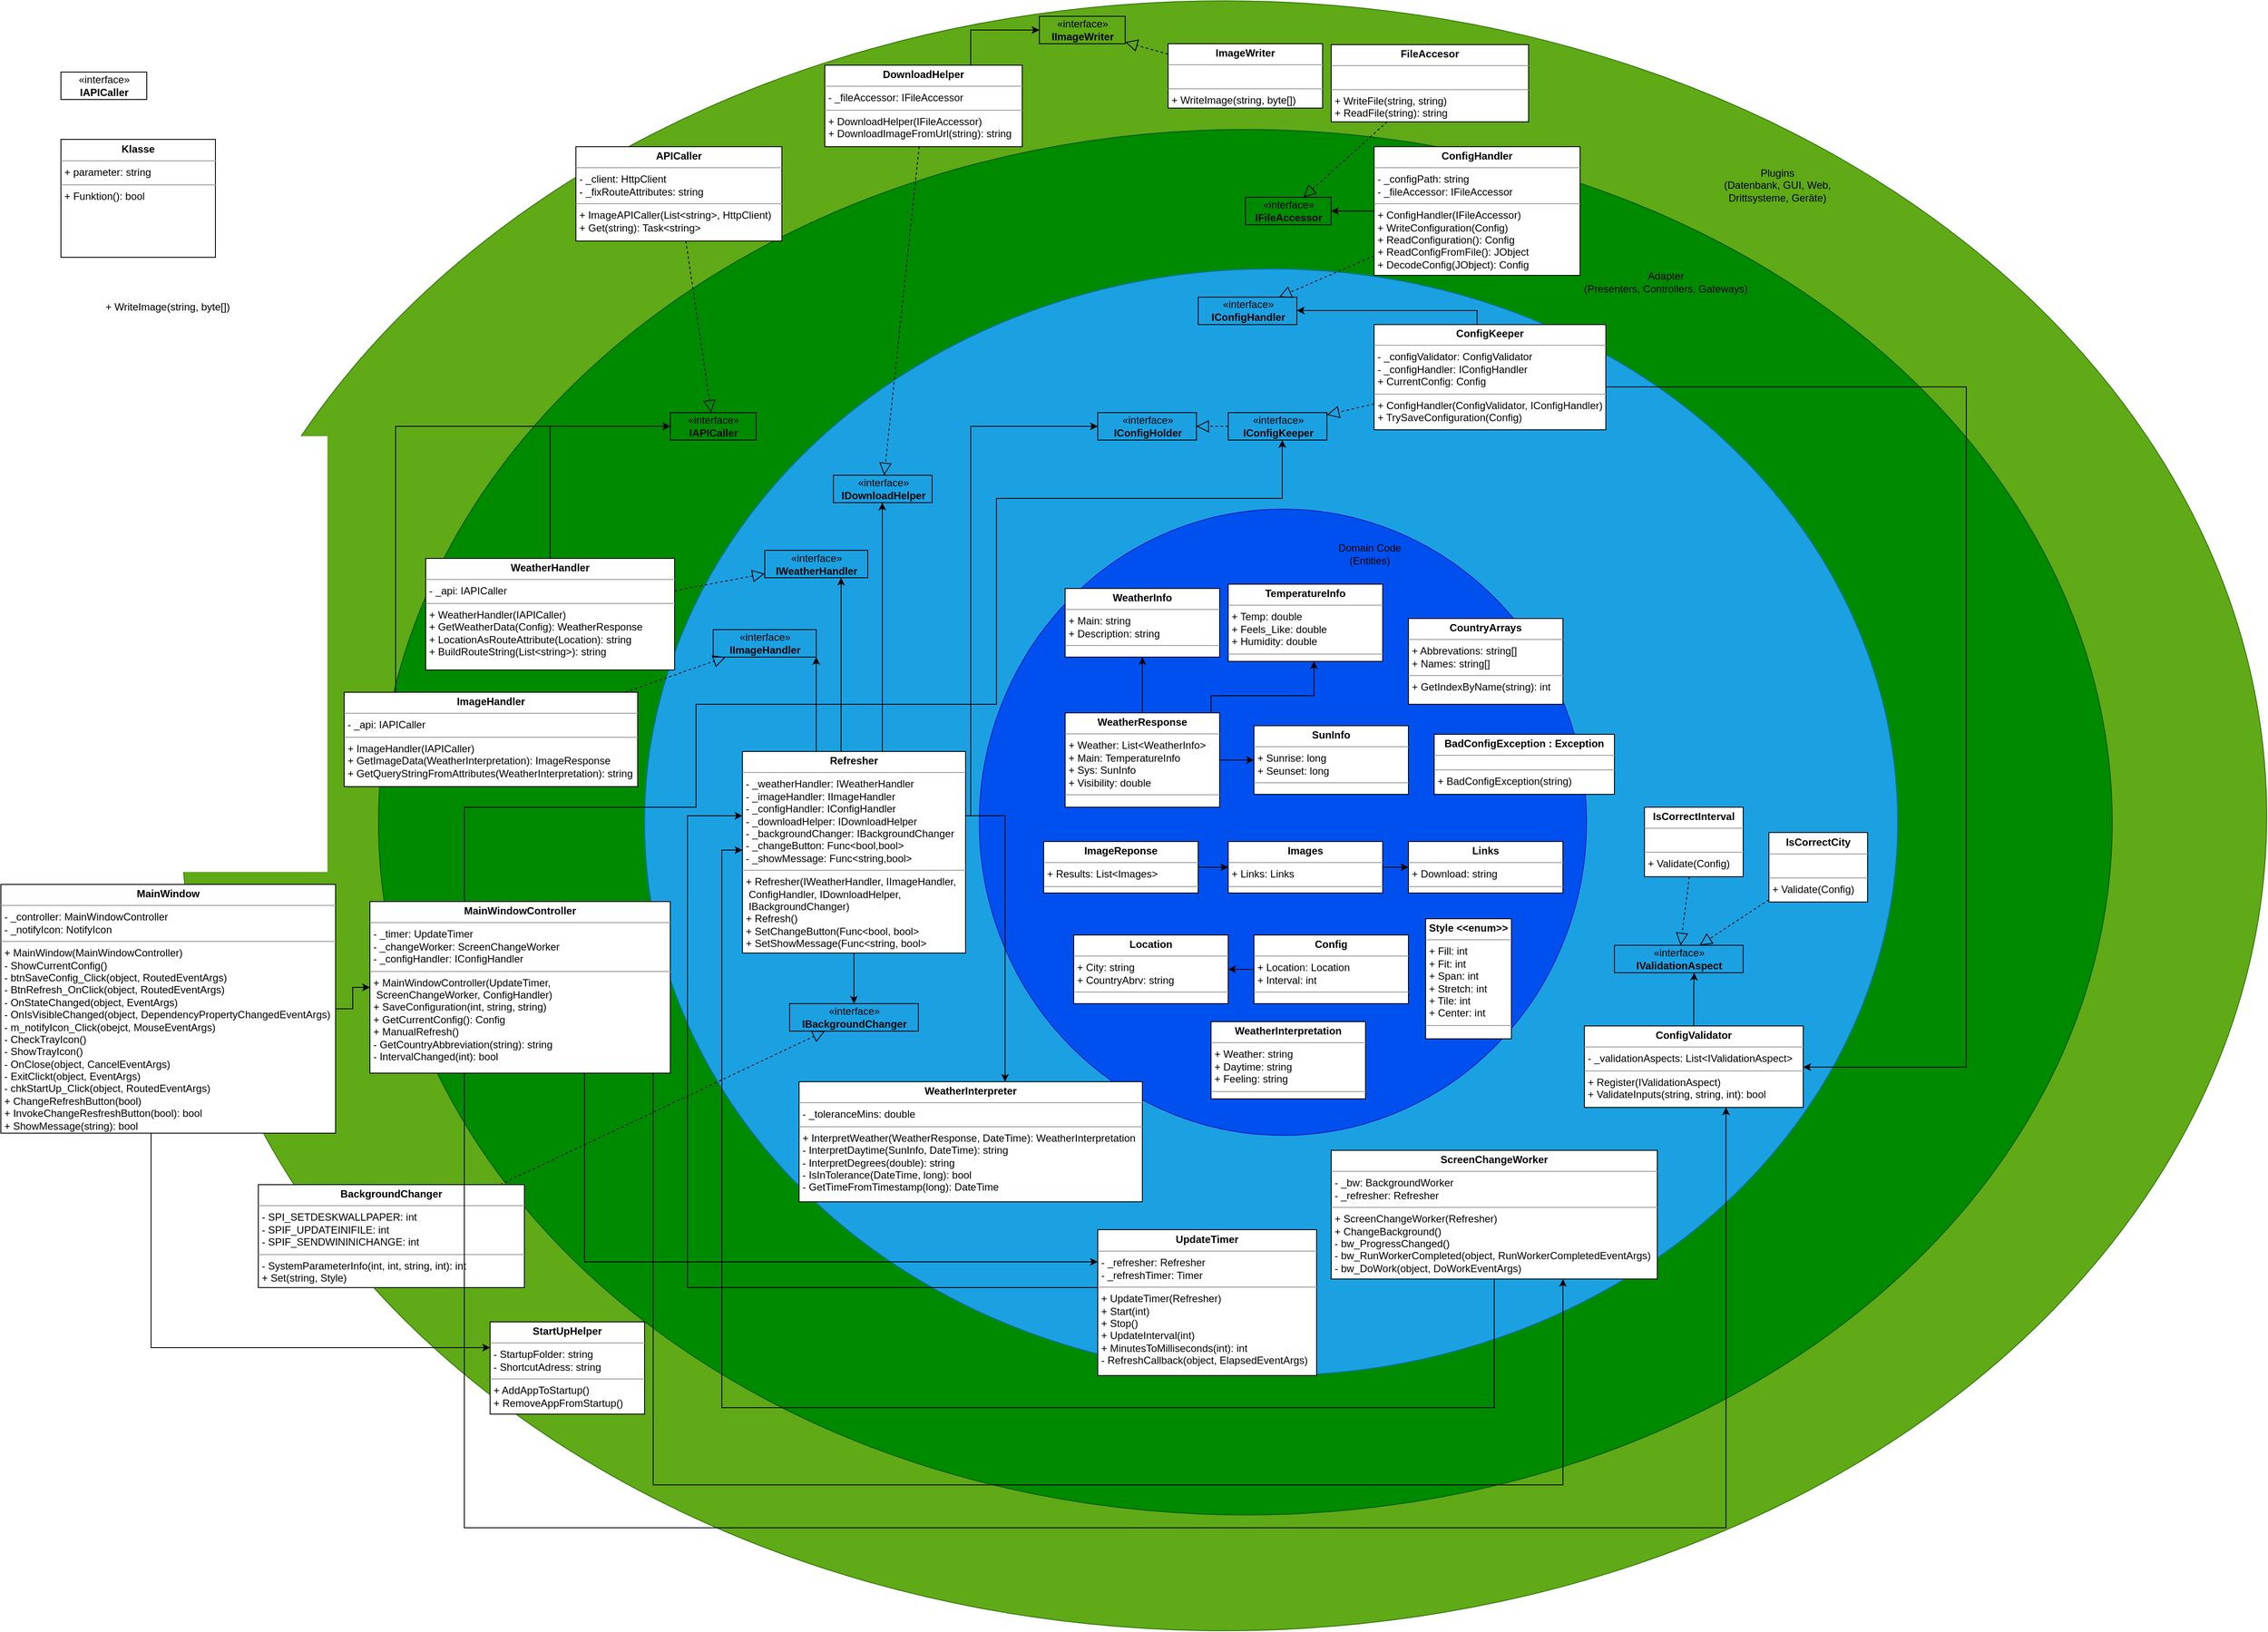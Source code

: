 <mxfile version="14.6.13" type="device"><diagram id="13Ci8cnXTDBYmVddRclu" name="Seite-1"><mxGraphModel dx="1422" dy="822" grid="1" gridSize="10" guides="1" tooltips="1" connect="1" arrows="1" fold="1" page="1" pageScale="1" pageWidth="827" pageHeight="1169" math="0" shadow="0"><root><mxCell id="0"/><mxCell id="1" parent="0"/><mxCell id="1ZH-UxGlyihbAkUnr0aM-4" value="" style="ellipse;whiteSpace=wrap;html=1;fillColor=#60a917;strokeColor=#2D7600;fontColor=#ffffff;" parent="1" vertex="1"><mxGeometry x="1000" width="2430" height="1900" as="geometry"/></mxCell><mxCell id="1ZH-UxGlyihbAkUnr0aM-3" value="" style="ellipse;whiteSpace=wrap;html=1;fillColor=#008a00;strokeColor=#005700;fontColor=#ffffff;" parent="1" vertex="1"><mxGeometry x="1230" y="150" width="2020" height="1615" as="geometry"/></mxCell><mxCell id="1ZH-UxGlyihbAkUnr0aM-2" value="" style="ellipse;whiteSpace=wrap;html=1;fillColor=#1ba1e2;strokeColor=#006EAF;fontColor=#ffffff;" parent="1" vertex="1"><mxGeometry x="1540" y="312.5" width="1460" height="1290" as="geometry"/></mxCell><mxCell id="1ZH-UxGlyihbAkUnr0aM-1" value="" style="ellipse;whiteSpace=wrap;html=1;fillColor=#0050ef;strokeColor=#001DBC;fontColor=#ffffff;" parent="1" vertex="1"><mxGeometry x="1930" y="592.5" width="707.5" height="730" as="geometry"/></mxCell><mxCell id="1ZH-UxGlyihbAkUnr0aM-5" value="Plugins&lt;br&gt;(Datenbank, GUI, Web, &lt;br&gt;Drittsysteme, Geräte)" style="text;html=1;strokeColor=none;fillColor=none;align=center;verticalAlign=middle;whiteSpace=wrap;rounded=0;" parent="1" vertex="1"><mxGeometry x="2740" y="190" width="240" height="50" as="geometry"/></mxCell><mxCell id="1ZH-UxGlyihbAkUnr0aM-7" value="Adapter&lt;br&gt;(Presenters, Controllers, Gateways)" style="text;html=1;strokeColor=none;fillColor=none;align=center;verticalAlign=middle;whiteSpace=wrap;rounded=0;" parent="1" vertex="1"><mxGeometry x="2620" y="312.5" width="220" height="30" as="geometry"/></mxCell><mxCell id="1ZH-UxGlyihbAkUnr0aM-8" value="Application Code&lt;br&gt;(Use Cases)" style="text;html=1;strokeColor=none;fillColor=none;align=center;verticalAlign=middle;whiteSpace=wrap;rounded=0;" parent="1" vertex="1"><mxGeometry x="2500" y="420" width="100" height="30" as="geometry"/></mxCell><mxCell id="1ZH-UxGlyihbAkUnr0aM-9" value="Domain Code&lt;br&gt;(Entities)" style="text;html=1;strokeColor=none;fillColor=none;align=center;verticalAlign=middle;whiteSpace=wrap;rounded=0;" parent="1" vertex="1"><mxGeometry x="2340" y="630" width="90" height="30" as="geometry"/></mxCell><mxCell id="KvMDJhdlzHEtG9-ZdoHx-5" value="«interface»&lt;br&gt;&lt;b&gt;IAPICaller&lt;/b&gt;" style="html=1;labelBackgroundColor=none;fillColor=none;" parent="1" vertex="1"><mxGeometry x="860" y="83" width="100" height="32" as="geometry"/></mxCell><mxCell id="_JSpfcl6WjTsQoN9J05f-1" value="&lt;p style=&quot;margin: 0px ; margin-top: 4px ; text-align: center&quot;&gt;&lt;b&gt;Klasse&lt;/b&gt;&lt;/p&gt;&lt;hr size=&quot;1&quot;&gt;&lt;p style=&quot;margin: 0px ; margin-left: 4px&quot;&gt;+ parameter: string&lt;/p&gt;&lt;hr size=&quot;1&quot;&gt;&lt;p style=&quot;margin: 0px ; margin-left: 4px&quot;&gt;+ Funktion(): bool&lt;/p&gt;" style="verticalAlign=top;align=left;overflow=fill;fontSize=12;fontFamily=Helvetica;html=1;labelBackgroundColor=none;collapsible=0;" parent="1" vertex="1"><mxGeometry x="860" y="161.5" width="180" height="137.5" as="geometry"><mxRectangle x="610" y="215" width="130" height="80" as="alternateBounds"/></mxGeometry></mxCell><mxCell id="TpVtdpSpKy2b_vQORwwP-1" value="&lt;p style=&quot;margin: 0px ; margin-top: 4px ; text-align: center&quot;&gt;&lt;b&gt;CountryArrays&lt;/b&gt;&lt;/p&gt;&lt;hr size=&quot;1&quot;&gt;&lt;p style=&quot;margin: 0px ; margin-left: 4px&quot;&gt;+ Abbrevations: string[]&lt;/p&gt;&lt;p style=&quot;margin: 0px ; margin-left: 4px&quot;&gt;+ Names: string[]&lt;/p&gt;&lt;hr size=&quot;1&quot;&gt;&lt;p style=&quot;margin: 0px ; margin-left: 4px&quot;&gt;+ GetIndexByName(string): int&lt;/p&gt;" style="verticalAlign=top;align=left;overflow=fill;fontSize=12;fontFamily=Helvetica;html=1;labelBackgroundColor=none;collapsible=0;" parent="1" vertex="1"><mxGeometry x="2430" y="720" width="180" height="100" as="geometry"><mxRectangle x="610" y="215" width="130" height="80" as="alternateBounds"/></mxGeometry></mxCell><mxCell id="TpVtdpSpKy2b_vQORwwP-2" value="&lt;p style=&quot;margin: 0px ; margin-top: 4px ; text-align: center&quot;&gt;&lt;b&gt;Location&lt;/b&gt;&lt;/p&gt;&lt;hr size=&quot;1&quot;&gt;&lt;p style=&quot;margin: 0px ; margin-left: 4px&quot;&gt;+ City: string&lt;/p&gt;&lt;p style=&quot;margin: 0px ; margin-left: 4px&quot;&gt;+ CountryAbrv: string&lt;/p&gt;&lt;hr size=&quot;1&quot;&gt;&lt;p style=&quot;margin: 0px ; margin-left: 4px&quot;&gt;&lt;br&gt;&lt;/p&gt;" style="verticalAlign=top;align=left;overflow=fill;fontSize=12;fontFamily=Helvetica;html=1;labelBackgroundColor=none;collapsible=0;" parent="1" vertex="1"><mxGeometry x="2040" y="1089" width="180" height="80" as="geometry"><mxRectangle x="610" y="215" width="130" height="80" as="alternateBounds"/></mxGeometry></mxCell><mxCell id="TpVtdpSpKy2b_vQORwwP-3" value="&lt;p style=&quot;margin: 0px ; margin-top: 4px ; text-align: center&quot;&gt;&lt;b&gt;WeatherInterpretation&lt;/b&gt;&lt;/p&gt;&lt;hr size=&quot;1&quot;&gt;&lt;p style=&quot;margin: 0px ; margin-left: 4px&quot;&gt;+ Weather: string&lt;/p&gt;&lt;p style=&quot;margin: 0px ; margin-left: 4px&quot;&gt;+ Daytime: string&lt;/p&gt;&lt;p style=&quot;margin: 0px ; margin-left: 4px&quot;&gt;+ Feeling: string&lt;/p&gt;&lt;hr size=&quot;1&quot;&gt;&lt;p style=&quot;margin: 0px ; margin-left: 4px&quot;&gt;&lt;br&gt;&lt;/p&gt;" style="verticalAlign=top;align=left;overflow=fill;fontSize=12;fontFamily=Helvetica;html=1;labelBackgroundColor=none;collapsible=0;" parent="1" vertex="1"><mxGeometry x="2200" y="1190" width="180" height="90" as="geometry"><mxRectangle x="610" y="215" width="130" height="80" as="alternateBounds"/></mxGeometry></mxCell><mxCell id="TpVtdpSpKy2b_vQORwwP-5" style="edgeStyle=orthogonalEdgeStyle;rounded=0;orthogonalLoop=1;jettySize=auto;html=1;" parent="1" source="TpVtdpSpKy2b_vQORwwP-4" target="TpVtdpSpKy2b_vQORwwP-2" edge="1"><mxGeometry relative="1" as="geometry"/></mxCell><mxCell id="TpVtdpSpKy2b_vQORwwP-4" value="&lt;p style=&quot;margin: 0px ; margin-top: 4px ; text-align: center&quot;&gt;&lt;b&gt;Config&lt;/b&gt;&lt;/p&gt;&lt;hr size=&quot;1&quot;&gt;&lt;p style=&quot;margin: 0px ; margin-left: 4px&quot;&gt;+ Location: Location&lt;/p&gt;&lt;p style=&quot;margin: 0px ; margin-left: 4px&quot;&gt;+ Interval: int&lt;/p&gt;&lt;hr size=&quot;1&quot;&gt;&lt;p style=&quot;margin: 0px ; margin-left: 4px&quot;&gt;&lt;br&gt;&lt;/p&gt;" style="verticalAlign=top;align=left;overflow=fill;fontSize=12;fontFamily=Helvetica;html=1;labelBackgroundColor=none;collapsible=0;" parent="1" vertex="1"><mxGeometry x="2250" y="1089" width="180" height="80" as="geometry"><mxRectangle x="610" y="215" width="130" height="80" as="alternateBounds"/></mxGeometry></mxCell><mxCell id="TpVtdpSpKy2b_vQORwwP-8" style="edgeStyle=orthogonalEdgeStyle;rounded=0;orthogonalLoop=1;jettySize=auto;html=1;" parent="1" source="TpVtdpSpKy2b_vQORwwP-6" target="TpVtdpSpKy2b_vQORwwP-7" edge="1"><mxGeometry relative="1" as="geometry"/></mxCell><mxCell id="TpVtdpSpKy2b_vQORwwP-11" style="edgeStyle=orthogonalEdgeStyle;rounded=0;orthogonalLoop=1;jettySize=auto;html=1;exitX=1;exitY=0.5;exitDx=0;exitDy=0;" parent="1" source="TpVtdpSpKy2b_vQORwwP-6" target="TpVtdpSpKy2b_vQORwwP-9" edge="1"><mxGeometry relative="1" as="geometry"><Array as="points"><mxPoint x="2200" y="810"/><mxPoint x="2320" y="810"/></Array></mxGeometry></mxCell><mxCell id="TpVtdpSpKy2b_vQORwwP-13" style="edgeStyle=orthogonalEdgeStyle;rounded=0;orthogonalLoop=1;jettySize=auto;html=1;" parent="1" source="TpVtdpSpKy2b_vQORwwP-6" target="TpVtdpSpKy2b_vQORwwP-12" edge="1"><mxGeometry relative="1" as="geometry"/></mxCell><mxCell id="TpVtdpSpKy2b_vQORwwP-6" value="&lt;p style=&quot;margin: 0px ; margin-top: 4px ; text-align: center&quot;&gt;&lt;b&gt;WeatherResponse&lt;/b&gt;&lt;/p&gt;&lt;hr size=&quot;1&quot;&gt;&lt;p style=&quot;margin: 0px ; margin-left: 4px&quot;&gt;+ Weather: List&amp;lt;WeatherInfo&amp;gt;&lt;/p&gt;&lt;p style=&quot;margin: 0px ; margin-left: 4px&quot;&gt;+ Main: TemperatureInfo&lt;/p&gt;&lt;p style=&quot;margin: 0px ; margin-left: 4px&quot;&gt;+ Sys: SunInfo&lt;/p&gt;&lt;p style=&quot;margin: 0px ; margin-left: 4px&quot;&gt;+ Visibility: double&lt;/p&gt;&lt;hr size=&quot;1&quot;&gt;&lt;p style=&quot;margin: 0px ; margin-left: 4px&quot;&gt;&lt;br&gt;&lt;/p&gt;" style="verticalAlign=top;align=left;overflow=fill;fontSize=12;fontFamily=Helvetica;html=1;labelBackgroundColor=none;collapsible=0;" parent="1" vertex="1"><mxGeometry x="2030" y="830" width="180" height="110" as="geometry"><mxRectangle x="610" y="215" width="130" height="80" as="alternateBounds"/></mxGeometry></mxCell><mxCell id="TpVtdpSpKy2b_vQORwwP-7" value="&lt;p style=&quot;margin: 0px ; margin-top: 4px ; text-align: center&quot;&gt;&lt;b&gt;WeatherInfo&lt;/b&gt;&lt;/p&gt;&lt;hr size=&quot;1&quot;&gt;&lt;p style=&quot;margin: 0px ; margin-left: 4px&quot;&gt;&lt;span&gt;+ Main: string&lt;/span&gt;&lt;br&gt;&lt;/p&gt;&lt;p style=&quot;margin: 0px ; margin-left: 4px&quot;&gt;&lt;span&gt;+ Description: string&lt;/span&gt;&lt;/p&gt;&lt;hr size=&quot;1&quot;&gt;&lt;p style=&quot;margin: 0px ; margin-left: 4px&quot;&gt;&lt;br&gt;&lt;/p&gt;" style="verticalAlign=top;align=left;overflow=fill;fontSize=12;fontFamily=Helvetica;html=1;labelBackgroundColor=none;collapsible=0;" parent="1" vertex="1"><mxGeometry x="2030" y="685" width="180" height="80" as="geometry"><mxRectangle x="610" y="215" width="130" height="80" as="alternateBounds"/></mxGeometry></mxCell><mxCell id="TpVtdpSpKy2b_vQORwwP-9" value="&lt;p style=&quot;margin: 0px ; margin-top: 4px ; text-align: center&quot;&gt;&lt;b&gt;TemperatureInfo&lt;/b&gt;&lt;/p&gt;&lt;hr size=&quot;1&quot;&gt;&lt;p style=&quot;margin: 0px ; margin-left: 4px&quot;&gt;&lt;span&gt;+ Temp: double&lt;/span&gt;&lt;br&gt;&lt;/p&gt;&lt;p style=&quot;margin: 0px ; margin-left: 4px&quot;&gt;&lt;span&gt;+ Feels_Like: double&lt;/span&gt;&lt;/p&gt;&lt;p style=&quot;margin: 0px ; margin-left: 4px&quot;&gt;&lt;span&gt;+ Humidity: double&lt;/span&gt;&lt;/p&gt;&lt;hr size=&quot;1&quot;&gt;&lt;p style=&quot;margin: 0px ; margin-left: 4px&quot;&gt;&lt;br&gt;&lt;/p&gt;" style="verticalAlign=top;align=left;overflow=fill;fontSize=12;fontFamily=Helvetica;html=1;labelBackgroundColor=none;collapsible=0;" parent="1" vertex="1"><mxGeometry x="2220" y="680" width="180" height="90" as="geometry"><mxRectangle x="610" y="215" width="130" height="80" as="alternateBounds"/></mxGeometry></mxCell><mxCell id="TpVtdpSpKy2b_vQORwwP-12" value="&lt;p style=&quot;margin: 0px ; margin-top: 4px ; text-align: center&quot;&gt;&lt;b&gt;SunInfo&lt;/b&gt;&lt;/p&gt;&lt;hr size=&quot;1&quot;&gt;&lt;p style=&quot;margin: 0px ; margin-left: 4px&quot;&gt;&lt;span&gt;+ Sunrise: long&lt;/span&gt;&lt;br&gt;&lt;/p&gt;&lt;p style=&quot;margin: 0px ; margin-left: 4px&quot;&gt;&lt;span&gt;+ Seunset: long&lt;/span&gt;&lt;/p&gt;&lt;hr size=&quot;1&quot;&gt;&lt;p style=&quot;margin: 0px ; margin-left: 4px&quot;&gt;&lt;br&gt;&lt;/p&gt;" style="verticalAlign=top;align=left;overflow=fill;fontSize=12;fontFamily=Helvetica;html=1;labelBackgroundColor=none;collapsible=0;" parent="1" vertex="1"><mxGeometry x="2250" y="845" width="180" height="80" as="geometry"><mxRectangle x="610" y="215" width="130" height="80" as="alternateBounds"/></mxGeometry></mxCell><mxCell id="TpVtdpSpKy2b_vQORwwP-17" style="edgeStyle=orthogonalEdgeStyle;rounded=0;orthogonalLoop=1;jettySize=auto;html=1;" parent="1" source="TpVtdpSpKy2b_vQORwwP-14" target="TpVtdpSpKy2b_vQORwwP-15" edge="1"><mxGeometry relative="1" as="geometry"/></mxCell><mxCell id="TpVtdpSpKy2b_vQORwwP-14" value="&lt;p style=&quot;margin: 0px ; margin-top: 4px ; text-align: center&quot;&gt;&lt;b&gt;ImageReponse&lt;/b&gt;&lt;/p&gt;&lt;hr size=&quot;1&quot;&gt;&lt;p style=&quot;margin: 0px ; margin-left: 4px&quot;&gt;+ Results: List&amp;lt;Images&amp;gt;&lt;/p&gt;&lt;hr size=&quot;1&quot;&gt;&lt;p style=&quot;margin: 0px ; margin-left: 4px&quot;&gt;&lt;br&gt;&lt;/p&gt;" style="verticalAlign=top;align=left;overflow=fill;fontSize=12;fontFamily=Helvetica;html=1;labelBackgroundColor=none;collapsible=0;" parent="1" vertex="1"><mxGeometry x="2005" y="980" width="180" height="60" as="geometry"><mxRectangle x="610" y="215" width="130" height="80" as="alternateBounds"/></mxGeometry></mxCell><mxCell id="TpVtdpSpKy2b_vQORwwP-18" style="edgeStyle=orthogonalEdgeStyle;rounded=0;orthogonalLoop=1;jettySize=auto;html=1;" parent="1" source="TpVtdpSpKy2b_vQORwwP-15" target="TpVtdpSpKy2b_vQORwwP-16" edge="1"><mxGeometry relative="1" as="geometry"/></mxCell><mxCell id="TpVtdpSpKy2b_vQORwwP-15" value="&lt;p style=&quot;margin: 0px ; margin-top: 4px ; text-align: center&quot;&gt;&lt;b&gt;Images&lt;/b&gt;&lt;/p&gt;&lt;hr size=&quot;1&quot;&gt;&lt;p style=&quot;margin: 0px ; margin-left: 4px&quot;&gt;+ Links: Links&lt;/p&gt;&lt;hr size=&quot;1&quot;&gt;&lt;p style=&quot;margin: 0px ; margin-left: 4px&quot;&gt;&lt;br&gt;&lt;/p&gt;" style="verticalAlign=top;align=left;overflow=fill;fontSize=12;fontFamily=Helvetica;html=1;labelBackgroundColor=none;collapsible=0;" parent="1" vertex="1"><mxGeometry x="2220" y="980" width="180" height="60" as="geometry"><mxRectangle x="610" y="215" width="130" height="80" as="alternateBounds"/></mxGeometry></mxCell><mxCell id="TpVtdpSpKy2b_vQORwwP-16" value="&lt;p style=&quot;margin: 0px ; margin-top: 4px ; text-align: center&quot;&gt;&lt;b&gt;Links&lt;/b&gt;&lt;/p&gt;&lt;hr size=&quot;1&quot;&gt;&lt;p style=&quot;margin: 0px ; margin-left: 4px&quot;&gt;+ Download: string&lt;/p&gt;&lt;hr size=&quot;1&quot;&gt;&lt;p style=&quot;margin: 0px ; margin-left: 4px&quot;&gt;&lt;br&gt;&lt;/p&gt;" style="verticalAlign=top;align=left;overflow=fill;fontSize=12;fontFamily=Helvetica;html=1;labelBackgroundColor=none;collapsible=0;" parent="1" vertex="1"><mxGeometry x="2430" y="980" width="180" height="60" as="geometry"><mxRectangle x="610" y="215" width="130" height="80" as="alternateBounds"/></mxGeometry></mxCell><mxCell id="TpVtdpSpKy2b_vQORwwP-19" value="&lt;p style=&quot;margin: 0px ; margin-top: 4px ; text-align: center&quot;&gt;&lt;b&gt;BadConfigException : Exception&lt;/b&gt;&lt;/p&gt;&lt;hr size=&quot;1&quot;&gt;&lt;p style=&quot;margin: 0px 0px 0px 4px ; font-size: 3px&quot;&gt;&lt;br&gt;&lt;/p&gt;&lt;hr size=&quot;1&quot;&gt;&lt;p style=&quot;margin: 0px ; margin-left: 4px&quot;&gt;+ BadConfigException(string)&lt;/p&gt;" style="verticalAlign=top;align=left;overflow=fill;fontSize=12;fontFamily=Helvetica;html=1;labelBackgroundColor=none;collapsible=0;" parent="1" vertex="1"><mxGeometry x="2460" y="855" width="210" height="70" as="geometry"><mxRectangle x="610" y="215" width="130" height="80" as="alternateBounds"/></mxGeometry></mxCell><mxCell id="TpVtdpSpKy2b_vQORwwP-20" value="&lt;p style=&quot;margin: 0px ; margin-top: 4px ; text-align: center&quot;&gt;&lt;b&gt;APICaller&lt;/b&gt;&lt;/p&gt;&lt;hr size=&quot;1&quot;&gt;&lt;p style=&quot;margin: 0px 0px 0px 4px&quot;&gt;&lt;span&gt;- _client: HttpClient&lt;/span&gt;&lt;br&gt;&lt;/p&gt;&lt;p style=&quot;margin: 0px ; margin-left: 4px&quot;&gt;&lt;span&gt;- _fixRouteAttributes: string&lt;/span&gt;&lt;/p&gt;&lt;hr size=&quot;1&quot;&gt;&lt;p style=&quot;margin: 0px ; margin-left: 4px&quot;&gt;+ ImageAPICaller(List&amp;lt;string&amp;gt;, HttpClient)&lt;/p&gt;&lt;p style=&quot;margin: 0px ; margin-left: 4px&quot;&gt;+ Get(string): Task&amp;lt;string&amp;gt;&lt;/p&gt;" style="verticalAlign=top;align=left;overflow=fill;fontSize=12;fontFamily=Helvetica;html=1;labelBackgroundColor=none;collapsible=0;" parent="1" vertex="1"><mxGeometry x="1460" y="170" width="240" height="110" as="geometry"><mxRectangle x="610" y="215" width="130" height="80" as="alternateBounds"/></mxGeometry></mxCell><mxCell id="TpVtdpSpKy2b_vQORwwP-22" value="«interface»&lt;br&gt;&lt;b&gt;IAPICaller&lt;/b&gt;" style="html=1;labelBackgroundColor=none;fillColor=none;" parent="1" vertex="1"><mxGeometry x="1570" y="480" width="100" height="32" as="geometry"/></mxCell><mxCell id="TpVtdpSpKy2b_vQORwwP-24" value="" style="endArrow=block;dashed=1;endFill=0;endSize=12;html=1;" parent="1" source="TpVtdpSpKy2b_vQORwwP-20" target="TpVtdpSpKy2b_vQORwwP-22" edge="1"><mxGeometry width="160" relative="1" as="geometry"><mxPoint x="1997.945" y="462" as="sourcePoint"/><mxPoint x="2078" y="488.716" as="targetPoint"/></mxGeometry></mxCell><mxCell id="TpVtdpSpKy2b_vQORwwP-27" style="edgeStyle=orthogonalEdgeStyle;rounded=0;orthogonalLoop=1;jettySize=auto;html=1;entryX=0;entryY=0.5;entryDx=0;entryDy=0;" parent="1" source="TpVtdpSpKy2b_vQORwwP-25" target="TpVtdpSpKy2b_vQORwwP-22" edge="1"><mxGeometry relative="1" as="geometry"/></mxCell><mxCell id="TpVtdpSpKy2b_vQORwwP-25" value="&lt;p style=&quot;margin: 0px ; margin-top: 4px ; text-align: center&quot;&gt;&lt;b&gt;WeatherHandler&lt;/b&gt;&lt;/p&gt;&lt;hr size=&quot;1&quot;&gt;&lt;p style=&quot;margin: 0px ; margin-left: 4px&quot;&gt;- _api: IAPICaller&lt;/p&gt;&lt;hr size=&quot;1&quot;&gt;&lt;p style=&quot;margin: 0px ; margin-left: 4px&quot;&gt;+ WeatherHandler(IAPICaller)&lt;/p&gt;&lt;p style=&quot;margin: 0px ; margin-left: 4px&quot;&gt;+ GetWeatherData(Config): WeatherResponse&lt;/p&gt;&lt;p style=&quot;margin: 0px ; margin-left: 4px&quot;&gt;+ LocationAsRouteAttribute(Location): string&lt;/p&gt;&lt;p style=&quot;margin: 0px ; margin-left: 4px&quot;&gt;+ BuildRouteString(List&amp;lt;string&amp;gt;): string&lt;/p&gt;" style="verticalAlign=top;align=left;overflow=fill;fontSize=12;fontFamily=Helvetica;html=1;labelBackgroundColor=none;collapsible=0;" parent="1" vertex="1"><mxGeometry x="1285" y="650" width="290" height="130" as="geometry"><mxRectangle x="610" y="215" width="130" height="80" as="alternateBounds"/></mxGeometry></mxCell><mxCell id="vVlCtufXUHjlxAoRxOio-18" style="edgeStyle=orthogonalEdgeStyle;rounded=0;orthogonalLoop=1;jettySize=auto;html=1;" parent="1" source="TpVtdpSpKy2b_vQORwwP-29" target="TpVtdpSpKy2b_vQORwwP-22" edge="1"><mxGeometry relative="1" as="geometry"><Array as="points"><mxPoint x="1250" y="496"/></Array></mxGeometry></mxCell><mxCell id="TpVtdpSpKy2b_vQORwwP-29" value="&lt;p style=&quot;margin: 0px ; margin-top: 4px ; text-align: center&quot;&gt;&lt;b&gt;ImageHandler&lt;/b&gt;&lt;/p&gt;&lt;hr size=&quot;1&quot;&gt;&lt;p style=&quot;margin: 0px ; margin-left: 4px&quot;&gt;- _api: IAPICaller&lt;/p&gt;&lt;hr size=&quot;1&quot;&gt;&lt;p style=&quot;margin: 0px ; margin-left: 4px&quot;&gt;+ ImageHandler(IAPICaller)&lt;/p&gt;&lt;p style=&quot;margin: 0px ; margin-left: 4px&quot;&gt;+ GetImageData(WeatherInterpretation): ImageResponse&lt;/p&gt;&lt;p style=&quot;margin: 0px ; margin-left: 4px&quot;&gt;+ GetQueryStringFromAttributes(WeatherInterpretation): string&lt;/p&gt;" style="verticalAlign=top;align=left;overflow=fill;fontSize=12;fontFamily=Helvetica;html=1;labelBackgroundColor=none;collapsible=0;" parent="1" vertex="1"><mxGeometry x="1190" y="806" width="342" height="110" as="geometry"><mxRectangle x="610" y="215" width="130" height="80" as="alternateBounds"/></mxGeometry></mxCell><mxCell id="vVlCtufXUHjlxAoRxOio-10" style="edgeStyle=orthogonalEdgeStyle;rounded=0;orthogonalLoop=1;jettySize=auto;html=1;" parent="1" source="TpVtdpSpKy2b_vQORwwP-33" target="vVlCtufXUHjlxAoRxOio-1" edge="1"><mxGeometry relative="1" as="geometry"/></mxCell><mxCell id="L167CEfC-LXTm9epUfod-1" style="edgeStyle=orthogonalEdgeStyle;rounded=0;orthogonalLoop=1;jettySize=auto;html=1;" parent="1" source="WsVlyLiENjhlFZiY9Cjp-2" target="TpVtdpSpKy2b_vQORwwP-42" edge="1"><mxGeometry relative="1" as="geometry"><Array as="points"><mxPoint x="3080" y="450"/><mxPoint x="3080" y="1243"/></Array></mxGeometry></mxCell><mxCell id="TpVtdpSpKy2b_vQORwwP-33" value="&lt;p style=&quot;margin: 0px ; margin-top: 4px ; text-align: center&quot;&gt;&lt;b&gt;ConfigHandler&lt;/b&gt;&lt;/p&gt;&lt;hr size=&quot;1&quot;&gt;&lt;p style=&quot;margin: 0px ; margin-left: 4px&quot;&gt;- _configPath: string&lt;/p&gt;&lt;p style=&quot;margin: 0px ; margin-left: 4px&quot;&gt;- _fileAccessor: IFileAccessor&lt;/p&gt;&lt;hr size=&quot;1&quot;&gt;&lt;p style=&quot;margin: 0px ; margin-left: 4px&quot;&gt;+ ConfigHandler(IFileAccessor)&lt;/p&gt;&lt;p style=&quot;margin: 0px ; margin-left: 4px&quot;&gt;+ WriteConfiguration(Config)&lt;/p&gt;&lt;p style=&quot;margin: 0px ; margin-left: 4px&quot;&gt;+ ReadConfiguration(): Config&lt;/p&gt;&lt;p style=&quot;margin: 0px ; margin-left: 4px&quot;&gt;+ ReadConfigFromFile(): JObject&lt;/p&gt;&lt;p style=&quot;margin: 0px ; margin-left: 4px&quot;&gt;+&amp;nbsp;DecodeConfig(JObject): Config&lt;/p&gt;" style="verticalAlign=top;align=left;overflow=fill;fontSize=12;fontFamily=Helvetica;html=1;labelBackgroundColor=none;collapsible=0;" parent="1" vertex="1"><mxGeometry x="2390" y="170" width="240" height="150" as="geometry"><mxRectangle x="610" y="215" width="130" height="80" as="alternateBounds"/></mxGeometry></mxCell><mxCell id="TpVtdpSpKy2b_vQORwwP-35" value="&lt;p style=&quot;margin: 0px ; margin-top: 4px ; text-align: center&quot;&gt;&lt;b&gt;WeatherInterpreter&lt;/b&gt;&lt;/p&gt;&lt;hr size=&quot;1&quot;&gt;&lt;p style=&quot;margin: 0px ; margin-left: 4px&quot;&gt;- _toleranceMins: double&lt;/p&gt;&lt;hr size=&quot;1&quot;&gt;&lt;p style=&quot;margin: 0px ; margin-left: 4px&quot;&gt;+ InterpretWeather(WeatherResponse, DateTime): WeatherInterpretation&lt;/p&gt;&lt;p style=&quot;margin: 0px ; margin-left: 4px&quot;&gt;- InterpretDaytime(SunInfo, DateTime): string&lt;/p&gt;&lt;p style=&quot;margin: 0px ; margin-left: 4px&quot;&gt;- InterpretDegrees(double): string&lt;/p&gt;&lt;p style=&quot;margin: 0px ; margin-left: 4px&quot;&gt;- IsInTolerance(DateTime, long): bool&lt;/p&gt;&lt;p style=&quot;margin: 0px ; margin-left: 4px&quot;&gt;- GetTimeFromTimestamp(long): DateTime&lt;/p&gt;" style="verticalAlign=top;align=left;overflow=fill;fontSize=12;fontFamily=Helvetica;html=1;labelBackgroundColor=none;collapsible=0;" parent="1" vertex="1"><mxGeometry x="1720" y="1260" width="400" height="140" as="geometry"><mxRectangle x="610" y="215" width="130" height="80" as="alternateBounds"/></mxGeometry></mxCell><mxCell id="RV220JZkcXRQUNk5Nw35-1" style="edgeStyle=orthogonalEdgeStyle;rounded=0;orthogonalLoop=1;jettySize=auto;html=1;" parent="1" source="TpVtdpSpKy2b_vQORwwP-39" target="TpVtdpSpKy2b_vQORwwP-43" edge="1"><mxGeometry relative="1" as="geometry"><Array as="points"><mxPoint x="1590" y="1500"/><mxPoint x="1590" y="950"/></Array></mxGeometry></mxCell><mxCell id="TpVtdpSpKy2b_vQORwwP-39" value="&lt;p style=&quot;margin: 0px ; margin-top: 4px ; text-align: center&quot;&gt;&lt;b&gt;UpdateTimer&lt;/b&gt;&lt;/p&gt;&lt;hr size=&quot;1&quot;&gt;&lt;p style=&quot;margin: 0px ; margin-left: 4px&quot;&gt;- _refresher: Refresher&lt;/p&gt;&lt;p style=&quot;margin: 0px ; margin-left: 4px&quot;&gt;- _refreshTimer: Timer&lt;/p&gt;&lt;hr size=&quot;1&quot;&gt;&lt;p style=&quot;margin: 0px ; margin-left: 4px&quot;&gt;+ UpdateTimer(Refresher)&lt;/p&gt;&lt;p style=&quot;margin: 0px ; margin-left: 4px&quot;&gt;+ Start(int)&lt;/p&gt;&lt;p style=&quot;margin: 0px ; margin-left: 4px&quot;&gt;+ Stop()&lt;/p&gt;&lt;p style=&quot;margin: 0px ; margin-left: 4px&quot;&gt;+ UpdateInterval(int)&lt;/p&gt;&lt;p style=&quot;margin: 0px ; margin-left: 4px&quot;&gt;+ MinutesToMilliseconds(int): int&lt;/p&gt;&lt;p style=&quot;margin: 0px ; margin-left: 4px&quot;&gt;- RefreshCallback(object, ElapsedEventArgs)&lt;/p&gt;" style="verticalAlign=top;align=left;overflow=fill;fontSize=12;fontFamily=Helvetica;html=1;labelBackgroundColor=none;collapsible=0;" parent="1" vertex="1"><mxGeometry x="2068" y="1432.5" width="255" height="170" as="geometry"><mxRectangle x="610" y="215" width="130" height="80" as="alternateBounds"/></mxGeometry></mxCell><mxCell id="vVlCtufXUHjlxAoRxOio-21" style="edgeStyle=orthogonalEdgeStyle;rounded=0;orthogonalLoop=1;jettySize=auto;html=1;" parent="1" source="TpVtdpSpKy2b_vQORwwP-40" target="TpVtdpSpKy2b_vQORwwP-43" edge="1"><mxGeometry relative="1" as="geometry"><Array as="points"><mxPoint x="2530" y="1640"/><mxPoint x="1630" y="1640"/><mxPoint x="1630" y="990"/></Array></mxGeometry></mxCell><mxCell id="TpVtdpSpKy2b_vQORwwP-40" value="&lt;p style=&quot;margin: 0px ; margin-top: 4px ; text-align: center&quot;&gt;&lt;b&gt;ScreenChangeWorker&lt;/b&gt;&lt;/p&gt;&lt;hr size=&quot;1&quot;&gt;&lt;p style=&quot;margin: 0px ; margin-left: 4px&quot;&gt;- _bw: BackgroundWorker&lt;/p&gt;&lt;p style=&quot;margin: 0px ; margin-left: 4px&quot;&gt;- _refresher: Refresher&lt;/p&gt;&lt;hr size=&quot;1&quot;&gt;&lt;p style=&quot;margin: 0px ; margin-left: 4px&quot;&gt;+ ScreenChangeWorker(Refresher)&lt;/p&gt;&lt;p style=&quot;margin: 0px ; margin-left: 4px&quot;&gt;+ ChangeBackground()&lt;/p&gt;&lt;p style=&quot;margin: 0px ; margin-left: 4px&quot;&gt;- bw_ProgressChanged()&lt;/p&gt;&lt;p style=&quot;margin: 0px ; margin-left: 4px&quot;&gt;- bw_RunWorkerCompleted(object, RunWorkerCompletedEventArgs)&lt;/p&gt;&lt;p style=&quot;margin: 0px ; margin-left: 4px&quot;&gt;- bw_DoWork(object, DoWorkEventArgs)&lt;/p&gt;" style="verticalAlign=top;align=left;overflow=fill;fontSize=12;fontFamily=Helvetica;html=1;labelBackgroundColor=none;collapsible=0;" parent="1" vertex="1"><mxGeometry x="2340" y="1340" width="380" height="150" as="geometry"><mxRectangle x="610" y="215" width="130" height="80" as="alternateBounds"/></mxGeometry></mxCell><mxCell id="NPM1y5KNwfwg-skoHhzr-5" style="edgeStyle=orthogonalEdgeStyle;rounded=0;orthogonalLoop=1;jettySize=auto;html=1;" parent="1" source="TpVtdpSpKy2b_vQORwwP-41" target="NPM1y5KNwfwg-skoHhzr-4" edge="1"><mxGeometry relative="1" as="geometry"><Array as="points"><mxPoint x="1920" y="34"/></Array></mxGeometry></mxCell><mxCell id="TpVtdpSpKy2b_vQORwwP-41" value="&lt;p style=&quot;margin: 0px ; margin-top: 4px ; text-align: center&quot;&gt;&lt;b&gt;DownloadHelper&lt;/b&gt;&lt;/p&gt;&lt;hr size=&quot;1&quot;&gt;&lt;p style=&quot;margin: 0px ; margin-left: 4px&quot;&gt;- _fileAccessor: IFileAccessor&lt;/p&gt;&lt;hr size=&quot;1&quot;&gt;&lt;p style=&quot;margin: 0px ; margin-left: 4px&quot;&gt;+ DownloadHelper(IFileAccessor)&lt;/p&gt;&lt;p style=&quot;margin: 0px ; margin-left: 4px&quot;&gt;+ DownloadImageFromUrl(string): string&lt;/p&gt;&lt;p style=&quot;margin: 0px ; margin-left: 4px&quot;&gt;&lt;br&gt;&lt;/p&gt;" style="verticalAlign=top;align=left;overflow=fill;fontSize=12;fontFamily=Helvetica;html=1;labelBackgroundColor=none;collapsible=0;" parent="1" vertex="1"><mxGeometry x="1750" y="75" width="230" height="95" as="geometry"><mxRectangle x="610" y="215" width="130" height="80" as="alternateBounds"/></mxGeometry></mxCell><mxCell id="L167CEfC-LXTm9epUfod-7" style="edgeStyle=orthogonalEdgeStyle;rounded=0;orthogonalLoop=1;jettySize=auto;html=1;" parent="1" source="TpVtdpSpKy2b_vQORwwP-42" target="L167CEfC-LXTm9epUfod-3" edge="1"><mxGeometry relative="1" as="geometry"><Array as="points"><mxPoint x="2763" y="1150"/><mxPoint x="2763" y="1150"/></Array></mxGeometry></mxCell><mxCell id="TpVtdpSpKy2b_vQORwwP-42" value="&lt;p style=&quot;margin: 0px ; margin-top: 4px ; text-align: center&quot;&gt;&lt;b&gt;ConfigValidator&lt;/b&gt;&lt;/p&gt;&lt;hr size=&quot;1&quot;&gt;&lt;p style=&quot;margin: 0px ; margin-left: 4px&quot;&gt;- _validationAspects: List&amp;lt;IValidationAspect&amp;gt;&lt;/p&gt;&lt;hr size=&quot;1&quot;&gt;&lt;p style=&quot;margin: 0px ; margin-left: 4px&quot;&gt;+ Register(IValidationAspect)&lt;/p&gt;&lt;p style=&quot;margin: 0px ; margin-left: 4px&quot;&gt;+&amp;nbsp;&lt;span&gt;ValidateInputs(string, string, int): bool&lt;/span&gt;&lt;/p&gt;" style="verticalAlign=top;align=left;overflow=fill;fontSize=12;fontFamily=Helvetica;html=1;labelBackgroundColor=none;collapsible=0;" parent="1" vertex="1"><mxGeometry x="2635" y="1195" width="255" height="95" as="geometry"><mxRectangle x="610" y="215" width="130" height="80" as="alternateBounds"/></mxGeometry></mxCell><mxCell id="TpVtdpSpKy2b_vQORwwP-44" value="&lt;p style=&quot;margin: 0px ; margin-top: 4px ; text-align: center&quot;&gt;&lt;b&gt;BackgroundChanger&lt;/b&gt;&lt;/p&gt;&lt;hr size=&quot;1&quot;&gt;&lt;p style=&quot;margin: 0px ; margin-left: 4px&quot;&gt;- SPI_SETDESKWALLPAPER: int&lt;/p&gt;&lt;p style=&quot;margin: 0px ; margin-left: 4px&quot;&gt;- SPIF_UPDATEINIFILE: int&lt;/p&gt;&lt;p style=&quot;margin: 0px ; margin-left: 4px&quot;&gt;- SPIF_SENDWININICHANGE: int&lt;/p&gt;&lt;hr size=&quot;1&quot;&gt;&lt;p style=&quot;margin: 0px ; margin-left: 4px&quot;&gt;- SystemParameterInfo(int, int, string, int): int&lt;/p&gt;&lt;p style=&quot;margin: 0px ; margin-left: 4px&quot;&gt;+ Set(string, Style)&lt;br&gt;&lt;/p&gt;" style="verticalAlign=top;align=left;overflow=fill;fontSize=12;fontFamily=Helvetica;html=1;labelBackgroundColor=none;collapsible=0;" parent="1" vertex="1"><mxGeometry x="1090" y="1380" width="310" height="120" as="geometry"><mxRectangle x="610" y="215" width="130" height="80" as="alternateBounds"/></mxGeometry></mxCell><mxCell id="TpVtdpSpKy2b_vQORwwP-46" value="&lt;p style=&quot;margin: 0px ; margin-top: 4px ; text-align: center&quot;&gt;&lt;b&gt;Style &amp;lt;&amp;lt;enum&amp;gt;&amp;gt;&lt;/b&gt;&lt;/p&gt;&lt;hr size=&quot;1&quot;&gt;&lt;p style=&quot;margin: 0px ; margin-left: 4px&quot;&gt;+ Fill: int&lt;/p&gt;&lt;p style=&quot;margin: 0px ; margin-left: 4px&quot;&gt;+ Fit: int&lt;/p&gt;&lt;p style=&quot;margin: 0px ; margin-left: 4px&quot;&gt;+ Span: int&lt;/p&gt;&lt;p style=&quot;margin: 0px ; margin-left: 4px&quot;&gt;+ Stretch: int&lt;/p&gt;&lt;p style=&quot;margin: 0px ; margin-left: 4px&quot;&gt;+ Tile: int&lt;/p&gt;&lt;p style=&quot;margin: 0px ; margin-left: 4px&quot;&gt;+ Center: int&lt;/p&gt;&lt;hr size=&quot;1&quot;&gt;&lt;p style=&quot;margin: 0px ; margin-left: 4px&quot;&gt;&lt;br&gt;&lt;/p&gt;" style="verticalAlign=top;align=left;overflow=fill;fontSize=12;fontFamily=Helvetica;html=1;labelBackgroundColor=none;collapsible=0;" parent="1" vertex="1"><mxGeometry x="2450" y="1070" width="100" height="140" as="geometry"><mxRectangle x="610" y="215" width="130" height="80" as="alternateBounds"/></mxGeometry></mxCell><mxCell id="t7mPTSwOyqh4iDOu0hvu-2" style="edgeStyle=orthogonalEdgeStyle;rounded=0;orthogonalLoop=1;jettySize=auto;html=1;" parent="1" source="TpVtdpSpKy2b_vQORwwP-47" target="t7mPTSwOyqh4iDOu0hvu-1" edge="1"><mxGeometry relative="1" as="geometry"><Array as="points"><mxPoint x="965" y="1570"/></Array></mxGeometry></mxCell><mxCell id="WsVlyLiENjhlFZiY9Cjp-15" style="edgeStyle=orthogonalEdgeStyle;rounded=0;orthogonalLoop=1;jettySize=auto;html=1;" parent="1" source="TpVtdpSpKy2b_vQORwwP-47" target="RV220JZkcXRQUNk5Nw35-16" edge="1"><mxGeometry relative="1" as="geometry"/></mxCell><mxCell id="TpVtdpSpKy2b_vQORwwP-47" value="&lt;p style=&quot;margin: 0px ; margin-top: 4px ; text-align: center&quot;&gt;&lt;b&gt;MainWindow&lt;/b&gt;&lt;/p&gt;&lt;hr size=&quot;1&quot;&gt;&lt;p style=&quot;margin: 0px ; margin-left: 4px&quot;&gt;&lt;span&gt;- _controller: MainWindowController&lt;/span&gt;&lt;/p&gt;&lt;p style=&quot;margin: 0px ; margin-left: 4px&quot;&gt;- _notifyIcon: NotifyIcon&lt;/p&gt;&lt;hr size=&quot;1&quot;&gt;&lt;p style=&quot;margin: 0px ; margin-left: 4px&quot;&gt;+ MainWindow(MainWindowController)&lt;/p&gt;&lt;p style=&quot;margin: 0px ; margin-left: 4px&quot;&gt;- ShowCurrentConfig()&lt;/p&gt;&lt;p style=&quot;margin: 0px ; margin-left: 4px&quot;&gt;- btnSaveConfig_Click(object, RoutedEventArgs)&lt;/p&gt;&lt;p style=&quot;margin: 0px ; margin-left: 4px&quot;&gt;-&amp;nbsp;BtnRefresh_OnClick(object,&amp;nbsp;RoutedEventArgs)&lt;/p&gt;&lt;p style=&quot;margin: 0px ; margin-left: 4px&quot;&gt;- OnStateChanged(object, EventArgs)&lt;/p&gt;&lt;p style=&quot;margin: 0px ; margin-left: 4px&quot;&gt;-&amp;nbsp;OnIsVisibleChanged(object, DependencyPropertyChangedEventArgs)&lt;/p&gt;&lt;p style=&quot;margin: 0px ; margin-left: 4px&quot;&gt;-&amp;nbsp;m_notifyIcon_Click(obejct,&amp;nbsp;MouseEventArgs)&lt;/p&gt;&lt;p style=&quot;margin: 0px ; margin-left: 4px&quot;&gt;-&amp;nbsp;CheckTrayIcon()&lt;/p&gt;&lt;p style=&quot;margin: 0px ; margin-left: 4px&quot;&gt;-&amp;nbsp;ShowTrayIcon()&lt;/p&gt;&lt;p style=&quot;margin: 0px ; margin-left: 4px&quot;&gt;-&amp;nbsp;OnClose(object,&amp;nbsp;CancelEventArgs)&lt;/p&gt;&lt;p style=&quot;margin: 0px ; margin-left: 4px&quot;&gt;- ExitClickt(object,&amp;nbsp;EventArgs)&lt;/p&gt;&lt;p style=&quot;margin: 0px ; margin-left: 4px&quot;&gt;- chkStartUp_Click(object, RoutedEventArgs)&lt;/p&gt;&lt;p style=&quot;margin: 0px ; margin-left: 4px&quot;&gt;+ ChangeRefreshButton(bool)&lt;/p&gt;&lt;p style=&quot;margin: 0px ; margin-left: 4px&quot;&gt;+ InvokeChangeResfreshButton(bool): bool&lt;/p&gt;&lt;p style=&quot;margin: 0px ; margin-left: 4px&quot;&gt;+ ShowMessage(string): bool&lt;/p&gt;" style="verticalAlign=top;align=left;overflow=fill;fontSize=12;fontFamily=Helvetica;html=1;labelBackgroundColor=none;collapsible=0;" parent="1" vertex="1"><mxGeometry x="790" y="1030" width="390" height="290" as="geometry"><mxRectangle x="610" y="215" width="130" height="80" as="alternateBounds"/></mxGeometry></mxCell><mxCell id="RV220JZkcXRQUNk5Nw35-15" value="&lt;p style=&quot;margin: 0px ; margin-top: 4px ; text-align: center&quot;&gt;&lt;b&gt;FileAccesor&lt;/b&gt;&lt;/p&gt;&lt;hr size=&quot;1&quot;&gt;&lt;p style=&quot;margin: 0px ; margin-left: 4px&quot;&gt;&lt;br&gt;&lt;/p&gt;&lt;hr size=&quot;1&quot;&gt;&lt;p style=&quot;margin: 0px ; margin-left: 4px&quot;&gt;+ WriteFile(string, string)&lt;/p&gt;&lt;p style=&quot;margin: 0px ; margin-left: 4px&quot;&gt;&lt;span&gt;+ ReadFile(string): string&lt;/span&gt;&lt;br&gt;&lt;/p&gt;&lt;p style=&quot;margin: 0px ; margin-left: 4px&quot;&gt;&lt;br&gt;&lt;/p&gt;&lt;p style=&quot;margin: 0px ; margin-left: 4px&quot;&gt;&lt;br&gt;&lt;/p&gt;" style="verticalAlign=top;align=left;overflow=fill;fontSize=12;fontFamily=Helvetica;html=1;labelBackgroundColor=none;collapsible=0;" parent="1" vertex="1"><mxGeometry x="2340" y="51" width="230" height="90" as="geometry"><mxRectangle x="610" y="215" width="130" height="80" as="alternateBounds"/></mxGeometry></mxCell><mxCell id="vVlCtufXUHjlxAoRxOio-25" style="edgeStyle=orthogonalEdgeStyle;rounded=0;orthogonalLoop=1;jettySize=auto;html=1;" parent="1" source="RV220JZkcXRQUNk5Nw35-16" target="TpVtdpSpKy2b_vQORwwP-40" edge="1"><mxGeometry relative="1" as="geometry"><Array as="points"><mxPoint x="1550" y="1730"/><mxPoint x="2610" y="1730"/></Array></mxGeometry></mxCell><mxCell id="vVlCtufXUHjlxAoRxOio-26" style="edgeStyle=orthogonalEdgeStyle;rounded=0;orthogonalLoop=1;jettySize=auto;html=1;" parent="1" source="RV220JZkcXRQUNk5Nw35-16" target="WsVlyLiENjhlFZiY9Cjp-10" edge="1"><mxGeometry relative="1" as="geometry"><Array as="points"><mxPoint x="1330" y="940"/><mxPoint x="1600" y="940"/><mxPoint x="1600" y="820"/><mxPoint x="1950" y="820"/><mxPoint x="1950" y="580"/><mxPoint x="2283" y="580"/></Array></mxGeometry></mxCell><mxCell id="vVlCtufXUHjlxAoRxOio-27" style="edgeStyle=orthogonalEdgeStyle;rounded=0;orthogonalLoop=1;jettySize=auto;html=1;" parent="1" source="RV220JZkcXRQUNk5Nw35-16" target="TpVtdpSpKy2b_vQORwwP-42" edge="1"><mxGeometry relative="1" as="geometry"><Array as="points"><mxPoint x="1330" y="1780"/><mxPoint x="2800" y="1780"/></Array></mxGeometry></mxCell><mxCell id="rKhbwZnVPk3yDBAIcxgw-1" style="edgeStyle=orthogonalEdgeStyle;rounded=0;orthogonalLoop=1;jettySize=auto;html=1;" parent="1" source="RV220JZkcXRQUNk5Nw35-16" target="TpVtdpSpKy2b_vQORwwP-39" edge="1"><mxGeometry relative="1" as="geometry"><Array as="points"><mxPoint x="1470" y="1470"/></Array></mxGeometry></mxCell><mxCell id="RV220JZkcXRQUNk5Nw35-16" value="&lt;p style=&quot;margin: 0px ; margin-top: 4px ; text-align: center&quot;&gt;&lt;b&gt;MainWindowController&lt;/b&gt;&lt;/p&gt;&lt;hr size=&quot;1&quot;&gt;&lt;p style=&quot;margin: 0px ; margin-left: 4px&quot;&gt;&lt;span&gt;- _timer: UpdateTimer&lt;/span&gt;&lt;br&gt;&lt;/p&gt;&lt;p style=&quot;margin: 0px ; margin-left: 4px&quot;&gt;- _changeWorker: ScreenChangeWorker&lt;/p&gt;&lt;p style=&quot;margin: 0px ; margin-left: 4px&quot;&gt;- _configHandler: IConfigHandler&lt;/p&gt;&lt;hr size=&quot;1&quot;&gt;&lt;p style=&quot;margin: 0px ; margin-left: 4px&quot;&gt;+ MainWindowController(UpdateTimer,&lt;/p&gt;&lt;p style=&quot;margin: 0px ; margin-left: 4px&quot;&gt;&amp;nbsp;ScreenChangeWorker, ConfigHandler)&lt;/p&gt;&lt;p style=&quot;margin: 0px ; margin-left: 4px&quot;&gt;+ SaveConfiguration(int, string, string)&lt;br&gt;&lt;/p&gt;&lt;p style=&quot;margin: 0px ; margin-left: 4px&quot;&gt;+ GetCurrentConfig(): Config&lt;br&gt;&lt;/p&gt;&lt;p style=&quot;margin: 0px ; margin-left: 4px&quot;&gt;+ ManualRefresh()&lt;/p&gt;&lt;p style=&quot;margin: 0px ; margin-left: 4px&quot;&gt;-&amp;nbsp;GetCountryAbbreviation(string): string&lt;/p&gt;&lt;p style=&quot;margin: 0px ; margin-left: 4px&quot;&gt;-&amp;nbsp;IntervalChanged(int): bool&lt;/p&gt;&lt;p style=&quot;margin: 0px ; margin-left: 4px&quot;&gt;&lt;br&gt;&lt;/p&gt;" style="verticalAlign=top;align=left;overflow=fill;fontSize=12;fontFamily=Helvetica;html=1;labelBackgroundColor=none;collapsible=0;" parent="1" vertex="1"><mxGeometry x="1220" y="1050" width="350" height="200" as="geometry"><mxRectangle x="610" y="215" width="130" height="80" as="alternateBounds"/></mxGeometry></mxCell><mxCell id="vVlCtufXUHjlxAoRxOio-13" style="edgeStyle=orthogonalEdgeStyle;rounded=0;orthogonalLoop=1;jettySize=auto;html=1;" parent="1" source="TpVtdpSpKy2b_vQORwwP-43" target="vVlCtufXUHjlxAoRxOio-5" edge="1"><mxGeometry relative="1" as="geometry"><Array as="points"><mxPoint x="1769" y="850"/><mxPoint x="1769" y="850"/></Array></mxGeometry></mxCell><mxCell id="vVlCtufXUHjlxAoRxOio-14" style="edgeStyle=orthogonalEdgeStyle;rounded=0;orthogonalLoop=1;jettySize=auto;html=1;" parent="1" source="TpVtdpSpKy2b_vQORwwP-43" target="vVlCtufXUHjlxAoRxOio-8" edge="1"><mxGeometry relative="1" as="geometry"><Array as="points"><mxPoint x="1680" y="920"/><mxPoint x="1680" y="920"/></Array></mxGeometry></mxCell><mxCell id="vVlCtufXUHjlxAoRxOio-16" style="edgeStyle=orthogonalEdgeStyle;rounded=0;orthogonalLoop=1;jettySize=auto;html=1;" parent="1" source="TpVtdpSpKy2b_vQORwwP-43" target="vVlCtufXUHjlxAoRxOio-2" edge="1"><mxGeometry relative="1" as="geometry"><Array as="points"><mxPoint x="1817" y="860"/><mxPoint x="1817" y="860"/></Array></mxGeometry></mxCell><mxCell id="vVlCtufXUHjlxAoRxOio-17" style="edgeStyle=orthogonalEdgeStyle;rounded=0;orthogonalLoop=1;jettySize=auto;html=1;" parent="1" source="TpVtdpSpKy2b_vQORwwP-43" target="TpVtdpSpKy2b_vQORwwP-35" edge="1"><mxGeometry relative="1" as="geometry"><Array as="points"><mxPoint x="1960" y="950"/></Array></mxGeometry></mxCell><mxCell id="vVlCtufXUHjlxAoRxOio-23" style="edgeStyle=orthogonalEdgeStyle;rounded=0;orthogonalLoop=1;jettySize=auto;html=1;entryX=0.5;entryY=0;entryDx=0;entryDy=0;" parent="1" source="TpVtdpSpKy2b_vQORwwP-43" target="2-Z3lqV99WR4nA4F3u_u-4" edge="1"><mxGeometry relative="1" as="geometry"><Array as="points"><mxPoint x="1784" y="1110"/><mxPoint x="1784" y="1110"/></Array></mxGeometry></mxCell><mxCell id="2-Z3lqV99WR4nA4F3u_u-3" style="edgeStyle=orthogonalEdgeStyle;rounded=0;orthogonalLoop=1;jettySize=auto;html=1;" parent="1" source="TpVtdpSpKy2b_vQORwwP-43" target="2-Z3lqV99WR4nA4F3u_u-1" edge="1"><mxGeometry relative="1" as="geometry"><Array as="points"><mxPoint x="1920" y="950"/><mxPoint x="1920" y="496"/></Array></mxGeometry></mxCell><mxCell id="TpVtdpSpKy2b_vQORwwP-43" value="&lt;p style=&quot;margin: 0px ; margin-top: 4px ; text-align: center&quot;&gt;&lt;b&gt;Refresher&lt;/b&gt;&lt;/p&gt;&lt;hr size=&quot;1&quot;&gt;&lt;p style=&quot;margin: 0px ; margin-left: 4px&quot;&gt;- _weatherHandler: IWeatherHandler&lt;/p&gt;&lt;p style=&quot;margin: 0px ; margin-left: 4px&quot;&gt;- _imageHandler: IImageHandler&lt;/p&gt;&lt;p style=&quot;margin: 0px ; margin-left: 4px&quot;&gt;- _configHandler: IConfigHandler&lt;/p&gt;&lt;p style=&quot;margin: 0px ; margin-left: 4px&quot;&gt;- _downloadHelper: IDownloadHelper&lt;/p&gt;&lt;p style=&quot;margin: 0px ; margin-left: 4px&quot;&gt;- _backgroundChanger: IBackgroundChanger&lt;/p&gt;&lt;p style=&quot;margin: 0px ; margin-left: 4px&quot;&gt;- _changeButton: Func&amp;lt;bool,bool&amp;gt;&lt;/p&gt;&lt;p style=&quot;margin: 0px ; margin-left: 4px&quot;&gt;- _showMessage: Func&amp;lt;string,bool&amp;gt;&lt;br&gt;&lt;/p&gt;&lt;hr size=&quot;1&quot;&gt;&lt;p style=&quot;margin: 0px ; margin-left: 4px&quot;&gt;+ Refresher(IWeatherHandler, IImageHandler,&lt;/p&gt;&lt;p style=&quot;margin: 0px ; margin-left: 4px&quot;&gt;&amp;nbsp;ConfigHandler, IDownloadHelper,&amp;nbsp;&lt;/p&gt;&lt;p style=&quot;margin: 0px ; margin-left: 4px&quot;&gt;&amp;nbsp;IBackgroundChanger)&lt;/p&gt;&lt;p style=&quot;margin: 0px ; margin-left: 4px&quot;&gt;+ Refresh()&lt;/p&gt;&lt;p style=&quot;margin: 0px ; margin-left: 4px&quot;&gt;+ SetChangeButton(Func&amp;lt;bool, bool&amp;gt;&lt;/p&gt;&lt;p style=&quot;margin: 0px ; margin-left: 4px&quot;&gt;+ SetShowMessage(Func&amp;lt;string, bool&amp;gt;&lt;br&gt;&lt;/p&gt;" style="verticalAlign=top;align=left;overflow=fill;fontSize=12;fontFamily=Helvetica;html=1;labelBackgroundColor=none;collapsible=0;" parent="1" vertex="1"><mxGeometry x="1654" y="875" width="260" height="235" as="geometry"><mxRectangle x="610" y="215" width="130" height="80" as="alternateBounds"/></mxGeometry></mxCell><mxCell id="vVlCtufXUHjlxAoRxOio-1" value="«interface»&lt;br&gt;&lt;b&gt;IFileAccessor&lt;/b&gt;" style="html=1;labelBackgroundColor=none;fillColor=none;" parent="1" vertex="1"><mxGeometry x="2240" y="229" width="100" height="32" as="geometry"/></mxCell><mxCell id="vVlCtufXUHjlxAoRxOio-2" value="«interface»&lt;br&gt;&lt;b&gt;IDownloadHelper&lt;/b&gt;" style="html=1;labelBackgroundColor=none;fillColor=none;" parent="1" vertex="1"><mxGeometry x="1760" y="553" width="115" height="32" as="geometry"/></mxCell><mxCell id="vVlCtufXUHjlxAoRxOio-3" value="" style="endArrow=block;dashed=1;endFill=0;endSize=12;html=1;" parent="1" source="RV220JZkcXRQUNk5Nw35-15" target="vVlCtufXUHjlxAoRxOio-1" edge="1"><mxGeometry width="160" relative="1" as="geometry"><mxPoint x="1932.712" y="560" as="sourcePoint"/><mxPoint x="1939.998" y="332.5" as="targetPoint"/></mxGeometry></mxCell><mxCell id="vVlCtufXUHjlxAoRxOio-5" value="«interface»&lt;br&gt;&lt;b&gt;IWeatherHandler&lt;/b&gt;" style="html=1;labelBackgroundColor=none;fillColor=none;" parent="1" vertex="1"><mxGeometry x="1680" y="640.5" width="120" height="32" as="geometry"/></mxCell><mxCell id="vVlCtufXUHjlxAoRxOio-6" value="" style="endArrow=block;dashed=1;endFill=0;endSize=12;html=1;" parent="1" source="TpVtdpSpKy2b_vQORwwP-25" target="vVlCtufXUHjlxAoRxOio-5" edge="1"><mxGeometry width="160" relative="1" as="geometry"><mxPoint x="1777.288" y="656.25" as="sourcePoint"/><mxPoint x="1770.002" y="883.75" as="targetPoint"/></mxGeometry></mxCell><mxCell id="vVlCtufXUHjlxAoRxOio-8" value="«interface»&lt;br&gt;&lt;b&gt;IImageHandler&lt;/b&gt;" style="html=1;labelBackgroundColor=none;fillColor=none;" parent="1" vertex="1"><mxGeometry x="1620" y="733" width="120" height="32" as="geometry"/></mxCell><mxCell id="vVlCtufXUHjlxAoRxOio-9" value="" style="endArrow=block;dashed=1;endFill=0;endSize=12;html=1;" parent="1" source="TpVtdpSpKy2b_vQORwwP-29" target="vVlCtufXUHjlxAoRxOio-8" edge="1"><mxGeometry width="160" relative="1" as="geometry"><mxPoint x="1579.995" y="820" as="sourcePoint"/><mxPoint x="1708.654" y="918" as="targetPoint"/></mxGeometry></mxCell><mxCell id="vVlCtufXUHjlxAoRxOio-15" value="" style="endArrow=block;dashed=1;endFill=0;endSize=12;html=1;" parent="1" source="TpVtdpSpKy2b_vQORwwP-41" target="vVlCtufXUHjlxAoRxOio-2" edge="1"><mxGeometry width="160" relative="1" as="geometry"><mxPoint x="2415" y="320.198" as="sourcePoint"/><mxPoint x="2140.71" y="428" as="targetPoint"/></mxGeometry></mxCell><mxCell id="t7mPTSwOyqh4iDOu0hvu-1" value="&lt;p style=&quot;margin: 0px ; margin-top: 4px ; text-align: center&quot;&gt;&lt;b&gt;StartUpHelper&lt;/b&gt;&lt;/p&gt;&lt;hr size=&quot;1&quot;&gt;&lt;p style=&quot;margin: 0px ; margin-left: 4px&quot;&gt;- StartupFolder: string&lt;/p&gt;&lt;p style=&quot;margin: 0px ; margin-left: 4px&quot;&gt;- ShortcutAdress: string&lt;br&gt;&lt;/p&gt;&lt;hr size=&quot;1&quot;&gt;&lt;p style=&quot;margin: 0px ; margin-left: 4px&quot;&gt;+ AddAppToStartup()&lt;/p&gt;&lt;p style=&quot;margin: 0px ; margin-left: 4px&quot;&gt;+ RemoveAppFromStartup()&lt;/p&gt;" style="verticalAlign=top;align=left;overflow=fill;fontSize=12;fontFamily=Helvetica;html=1;labelBackgroundColor=none;collapsible=0;" parent="1" vertex="1"><mxGeometry x="1360" y="1540" width="180" height="107.5" as="geometry"><mxRectangle x="610" y="215" width="130" height="80" as="alternateBounds"/></mxGeometry></mxCell><mxCell id="2-Z3lqV99WR4nA4F3u_u-1" value="«interface»&lt;br&gt;&lt;b&gt;IConfigHolder&lt;/b&gt;" style="html=1;labelBackgroundColor=none;fillColor=none;" parent="1" vertex="1"><mxGeometry x="2068" y="480" width="115" height="32" as="geometry"/></mxCell><mxCell id="2-Z3lqV99WR4nA4F3u_u-2" value="" style="endArrow=block;dashed=1;endFill=0;endSize=12;html=1;" parent="1" source="TpVtdpSpKy2b_vQORwwP-33" target="WsVlyLiENjhlFZiY9Cjp-6" edge="1"><mxGeometry width="160" relative="1" as="geometry"><mxPoint x="2196.923" y="150" as="sourcePoint"/><mxPoint x="2156.077" y="209" as="targetPoint"/></mxGeometry></mxCell><mxCell id="2-Z3lqV99WR4nA4F3u_u-4" value="«interface»&lt;br&gt;&lt;b&gt;IBackgroundChanger&lt;/b&gt;" style="html=1;labelBackgroundColor=none;fillColor=none;" parent="1" vertex="1"><mxGeometry x="1709" y="1169" width="150" height="32" as="geometry"/></mxCell><mxCell id="2-Z3lqV99WR4nA4F3u_u-5" value="" style="endArrow=block;dashed=1;endFill=0;endSize=12;html=1;" parent="1" source="TpVtdpSpKy2b_vQORwwP-44" target="2-Z3lqV99WR4nA4F3u_u-4" edge="1"><mxGeometry width="160" relative="1" as="geometry"><mxPoint x="1503.222" y="1361" as="sourcePoint"/><mxPoint x="1619.999" y="1320" as="targetPoint"/></mxGeometry></mxCell><mxCell id="L167CEfC-LXTm9epUfod-2" value="&lt;p style=&quot;margin: 0px ; margin-top: 4px ; text-align: center&quot;&gt;&lt;b&gt;IsCorrectInterval&lt;/b&gt;&lt;/p&gt;&lt;hr size=&quot;1&quot;&gt;&lt;p style=&quot;margin: 0px ; margin-left: 4px&quot;&gt;&lt;br&gt;&lt;/p&gt;&lt;hr size=&quot;1&quot;&gt;&lt;p style=&quot;margin: 0px ; margin-left: 4px&quot;&gt;+ Validate(Config)&lt;/p&gt;" style="verticalAlign=top;align=left;overflow=fill;fontSize=12;fontFamily=Helvetica;html=1;labelBackgroundColor=none;collapsible=0;" parent="1" vertex="1"><mxGeometry x="2705" y="940" width="115" height="81" as="geometry"><mxRectangle x="610" y="215" width="130" height="80" as="alternateBounds"/></mxGeometry></mxCell><mxCell id="L167CEfC-LXTm9epUfod-3" value="«interface»&lt;br&gt;&lt;b&gt;IValidationAspect&lt;/b&gt;" style="html=1;labelBackgroundColor=none;fillColor=none;" parent="1" vertex="1"><mxGeometry x="2670" y="1101" width="150" height="32" as="geometry"/></mxCell><mxCell id="L167CEfC-LXTm9epUfod-4" value="&lt;p style=&quot;margin: 0px ; margin-top: 4px ; text-align: center&quot;&gt;&lt;b&gt;IsCorrectCity&lt;/b&gt;&lt;/p&gt;&lt;hr size=&quot;1&quot;&gt;&lt;p style=&quot;margin: 0px ; margin-left: 4px&quot;&gt;&lt;br&gt;&lt;/p&gt;&lt;hr size=&quot;1&quot;&gt;&lt;p style=&quot;margin: 0px ; margin-left: 4px&quot;&gt;+ Validate(Config)&lt;/p&gt;" style="verticalAlign=top;align=left;overflow=fill;fontSize=12;fontFamily=Helvetica;html=1;labelBackgroundColor=none;collapsible=0;" parent="1" vertex="1"><mxGeometry x="2850" y="969.5" width="115" height="81" as="geometry"><mxRectangle x="610" y="215" width="130" height="80" as="alternateBounds"/></mxGeometry></mxCell><mxCell id="L167CEfC-LXTm9epUfod-5" value="" style="endArrow=block;dashed=1;endFill=0;endSize=12;html=1;" parent="1" source="L167CEfC-LXTm9epUfod-2" target="L167CEfC-LXTm9epUfod-3" edge="1"><mxGeometry width="160" relative="1" as="geometry"><mxPoint x="2681.895" y="1010.0" as="sourcePoint"/><mxPoint x="2590.0" y="1112.25" as="targetPoint"/></mxGeometry></mxCell><mxCell id="L167CEfC-LXTm9epUfod-6" value="" style="endArrow=block;dashed=1;endFill=0;endSize=12;html=1;" parent="1" source="L167CEfC-LXTm9epUfod-4" target="L167CEfC-LXTm9epUfod-3" edge="1"><mxGeometry width="160" relative="1" as="geometry"><mxPoint x="2845.526" y="911" as="sourcePoint"/><mxPoint x="2761.706" y="1111" as="targetPoint"/></mxGeometry></mxCell><mxCell id="NPM1y5KNwfwg-skoHhzr-2" value="&lt;span style=&quot;color: rgb(0, 0, 0); font-family: helvetica; font-size: 12px; font-style: normal; font-weight: 400; letter-spacing: normal; text-align: left; text-indent: 0px; text-transform: none; word-spacing: 0px; background-color: rgb(248, 249, 250); display: inline; float: none;&quot;&gt;+ WriteImage(string, byte[])&lt;/span&gt;" style="text;whiteSpace=wrap;html=1;" parent="1" vertex="1"><mxGeometry x="910" y="342.5" width="170" height="30" as="geometry"/></mxCell><mxCell id="NPM1y5KNwfwg-skoHhzr-3" value="&lt;p style=&quot;margin: 0px ; margin-top: 4px ; text-align: center&quot;&gt;&lt;b&gt;ImageWriter&lt;/b&gt;&lt;/p&gt;&lt;hr size=&quot;1&quot;&gt;&lt;p style=&quot;margin: 0px ; margin-left: 4px&quot;&gt;&lt;br&gt;&lt;/p&gt;&lt;hr size=&quot;1&quot;&gt;&lt;p style=&quot;margin: 0px ; margin-left: 4px&quot;&gt;&lt;span style=&quot;font-family: &amp;#34;helvetica&amp;#34;&quot;&gt;+ WriteImage(string, byte[])&lt;/span&gt;&lt;br&gt;&lt;/p&gt;" style="verticalAlign=top;align=left;overflow=fill;fontSize=12;fontFamily=Helvetica;html=1;labelBackgroundColor=none;collapsible=0;" parent="1" vertex="1"><mxGeometry x="2150" y="50" width="180" height="75" as="geometry"><mxRectangle x="610" y="215" width="130" height="80" as="alternateBounds"/></mxGeometry></mxCell><mxCell id="NPM1y5KNwfwg-skoHhzr-4" value="«interface»&lt;br&gt;&lt;b&gt;IImageWriter&lt;/b&gt;" style="html=1;labelBackgroundColor=none;fillColor=none;" parent="1" vertex="1"><mxGeometry x="2000" y="18" width="100" height="32" as="geometry"/></mxCell><mxCell id="NPM1y5KNwfwg-skoHhzr-6" value="" style="endArrow=block;dashed=1;endFill=0;endSize=12;html=1;" parent="1" source="NPM1y5KNwfwg-skoHhzr-3" target="NPM1y5KNwfwg-skoHhzr-4" edge="1"><mxGeometry width="160" relative="1" as="geometry"><mxPoint x="2419.486" y="151" as="sourcePoint"/><mxPoint x="2326.183" y="243.25" as="targetPoint"/></mxGeometry></mxCell><mxCell id="WsVlyLiENjhlFZiY9Cjp-7" style="edgeStyle=orthogonalEdgeStyle;rounded=0;orthogonalLoop=1;jettySize=auto;html=1;" parent="1" source="WsVlyLiENjhlFZiY9Cjp-2" target="WsVlyLiENjhlFZiY9Cjp-6" edge="1"><mxGeometry relative="1" as="geometry"><Array as="points"><mxPoint x="2510" y="361"/></Array></mxGeometry></mxCell><mxCell id="WsVlyLiENjhlFZiY9Cjp-2" value="&lt;p style=&quot;margin: 0px ; margin-top: 4px ; text-align: center&quot;&gt;&lt;b&gt;ConfigKeeper&lt;/b&gt;&lt;/p&gt;&lt;hr size=&quot;1&quot;&gt;&lt;p style=&quot;margin: 0px ; margin-left: 4px&quot;&gt;&lt;span&gt;- _configValidator: ConfigValidator&lt;/span&gt;&lt;/p&gt;&lt;p style=&quot;margin: 0px ; margin-left: 4px&quot;&gt;&lt;span&gt;- _configHandler: IConfigHandler&lt;/span&gt;&lt;/p&gt;&lt;p style=&quot;margin: 0px ; margin-left: 4px&quot;&gt;+ CurrentConfig: Config&lt;/p&gt;&lt;hr size=&quot;1&quot;&gt;&lt;p style=&quot;margin: 0px ; margin-left: 4px&quot;&gt;+ ConfigHandler(ConfigValidator, IConfigHandler)&lt;/p&gt;&lt;p style=&quot;margin: 0px ; margin-left: 4px&quot;&gt;+ TrySaveConfiguration(Config)&lt;/p&gt;&lt;p style=&quot;margin: 0px ; margin-left: 4px&quot;&gt;&lt;br&gt;&lt;/p&gt;" style="verticalAlign=top;align=left;overflow=fill;fontSize=12;fontFamily=Helvetica;html=1;labelBackgroundColor=none;collapsible=0;" parent="1" vertex="1"><mxGeometry x="2390" y="377.38" width="270" height="122.62" as="geometry"><mxRectangle x="610" y="215" width="130" height="80" as="alternateBounds"/></mxGeometry></mxCell><mxCell id="WsVlyLiENjhlFZiY9Cjp-6" value="«interface»&lt;br&gt;&lt;b&gt;IConfigHandler&lt;/b&gt;" style="html=1;labelBackgroundColor=none;fillColor=none;" parent="1" vertex="1"><mxGeometry x="2185" y="345.38" width="115" height="32" as="geometry"/></mxCell><mxCell id="WsVlyLiENjhlFZiY9Cjp-10" value="«interface»&lt;br&gt;&lt;b&gt;IConfigKeeper&lt;/b&gt;" style="html=1;labelBackgroundColor=none;fillColor=none;" parent="1" vertex="1"><mxGeometry x="2220" y="480" width="115" height="32" as="geometry"/></mxCell><mxCell id="WsVlyLiENjhlFZiY9Cjp-11" value="" style="endArrow=block;dashed=1;endFill=0;endSize=12;html=1;" parent="1" source="WsVlyLiENjhlFZiY9Cjp-10" target="2-Z3lqV99WR4nA4F3u_u-1" edge="1"><mxGeometry width="160" relative="1" as="geometry"><mxPoint x="2400" y="304.451" as="sourcePoint"/><mxPoint x="2287.761" y="355.38" as="targetPoint"/></mxGeometry></mxCell><mxCell id="WsVlyLiENjhlFZiY9Cjp-12" value="" style="endArrow=block;dashed=1;endFill=0;endSize=12;html=1;" parent="1" source="WsVlyLiENjhlFZiY9Cjp-2" target="WsVlyLiENjhlFZiY9Cjp-10" edge="1"><mxGeometry width="160" relative="1" as="geometry"><mxPoint x="2410" y="314.451" as="sourcePoint"/><mxPoint x="2297.761" y="365.38" as="targetPoint"/></mxGeometry></mxCell></root></mxGraphModel></diagram></mxfile>